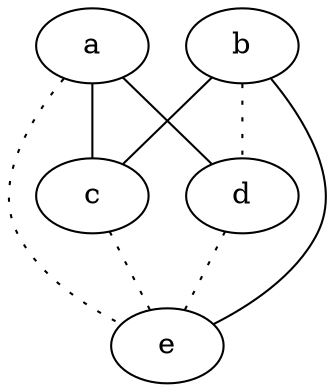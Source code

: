 graph {
a -- c;
a -- d;
a -- e [style=dotted];
b -- c;
b -- d [style=dotted];
b -- e;
c -- e [style=dotted];
d -- e [style=dotted];
}
